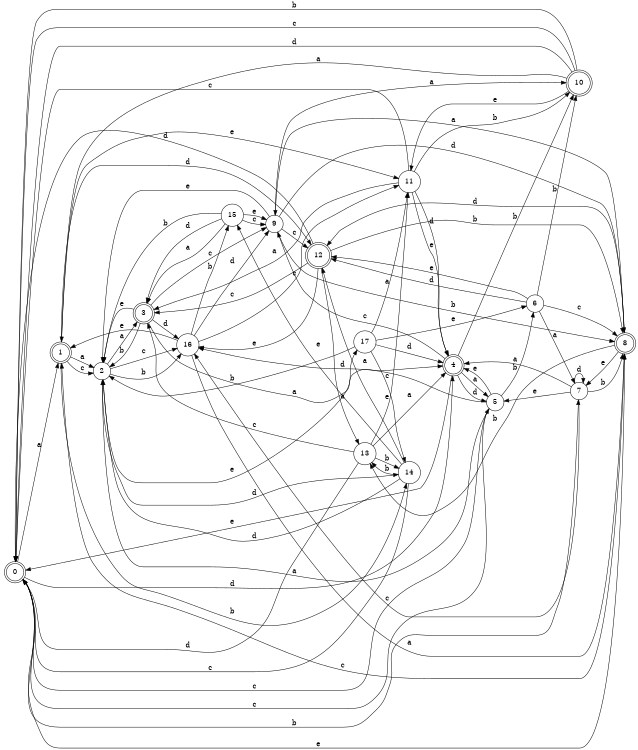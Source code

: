 digraph n15_5 {
__start0 [label="" shape="none"];

rankdir=LR;
size="8,5";

s0 [style="rounded,filled", color="black", fillcolor="white" shape="doublecircle", label="0"];
s1 [style="rounded,filled", color="black", fillcolor="white" shape="doublecircle", label="1"];
s2 [style="filled", color="black", fillcolor="white" shape="circle", label="2"];
s3 [style="rounded,filled", color="black", fillcolor="white" shape="doublecircle", label="3"];
s4 [style="rounded,filled", color="black", fillcolor="white" shape="doublecircle", label="4"];
s5 [style="filled", color="black", fillcolor="white" shape="circle", label="5"];
s6 [style="filled", color="black", fillcolor="white" shape="circle", label="6"];
s7 [style="filled", color="black", fillcolor="white" shape="circle", label="7"];
s8 [style="rounded,filled", color="black", fillcolor="white" shape="doublecircle", label="8"];
s9 [style="filled", color="black", fillcolor="white" shape="circle", label="9"];
s10 [style="rounded,filled", color="black", fillcolor="white" shape="doublecircle", label="10"];
s11 [style="filled", color="black", fillcolor="white" shape="circle", label="11"];
s12 [style="rounded,filled", color="black", fillcolor="white" shape="doublecircle", label="12"];
s13 [style="filled", color="black", fillcolor="white" shape="circle", label="13"];
s14 [style="filled", color="black", fillcolor="white" shape="circle", label="14"];
s15 [style="filled", color="black", fillcolor="white" shape="circle", label="15"];
s16 [style="filled", color="black", fillcolor="white" shape="circle", label="16"];
s17 [style="filled", color="black", fillcolor="white" shape="circle", label="17"];
s0 -> s1 [label="a"];
s0 -> s7 [label="b"];
s0 -> s5 [label="c"];
s0 -> s4 [label="d"];
s0 -> s8 [label="e"];
s1 -> s2 [label="a"];
s1 -> s14 [label="b"];
s1 -> s2 [label="c"];
s1 -> s12 [label="d"];
s1 -> s11 [label="e"];
s2 -> s3 [label="a"];
s2 -> s16 [label="b"];
s2 -> s16 [label="c"];
s2 -> s14 [label="d"];
s2 -> s17 [label="e"];
s3 -> s4 [label="a"];
s3 -> s2 [label="b"];
s3 -> s9 [label="c"];
s3 -> s16 [label="d"];
s3 -> s2 [label="e"];
s4 -> s5 [label="a"];
s4 -> s10 [label="b"];
s4 -> s9 [label="c"];
s4 -> s5 [label="d"];
s4 -> s0 [label="e"];
s5 -> s2 [label="a"];
s5 -> s6 [label="b"];
s5 -> s0 [label="c"];
s5 -> s16 [label="d"];
s5 -> s4 [label="e"];
s6 -> s7 [label="a"];
s6 -> s10 [label="b"];
s6 -> s8 [label="c"];
s6 -> s12 [label="d"];
s6 -> s12 [label="e"];
s7 -> s4 [label="a"];
s7 -> s8 [label="b"];
s7 -> s16 [label="c"];
s7 -> s7 [label="d"];
s7 -> s5 [label="e"];
s8 -> s9 [label="a"];
s8 -> s13 [label="b"];
s8 -> s1 [label="c"];
s8 -> s12 [label="d"];
s8 -> s7 [label="e"];
s9 -> s10 [label="a"];
s9 -> s8 [label="b"];
s9 -> s12 [label="c"];
s9 -> s8 [label="d"];
s9 -> s2 [label="e"];
s10 -> s1 [label="a"];
s10 -> s0 [label="b"];
s10 -> s0 [label="c"];
s10 -> s0 [label="d"];
s10 -> s11 [label="e"];
s11 -> s3 [label="a"];
s11 -> s10 [label="b"];
s11 -> s0 [label="c"];
s11 -> s4 [label="d"];
s11 -> s4 [label="e"];
s12 -> s13 [label="a"];
s12 -> s8 [label="b"];
s12 -> s3 [label="c"];
s12 -> s0 [label="d"];
s12 -> s16 [label="e"];
s13 -> s4 [label="a"];
s13 -> s14 [label="b"];
s13 -> s3 [label="c"];
s13 -> s0 [label="d"];
s13 -> s11 [label="e"];
s14 -> s12 [label="a"];
s14 -> s13 [label="b"];
s14 -> s0 [label="c"];
s14 -> s2 [label="d"];
s14 -> s15 [label="e"];
s15 -> s3 [label="a"];
s15 -> s2 [label="b"];
s15 -> s9 [label="c"];
s15 -> s3 [label="d"];
s15 -> s9 [label="e"];
s16 -> s8 [label="a"];
s16 -> s15 [label="b"];
s16 -> s11 [label="c"];
s16 -> s9 [label="d"];
s16 -> s1 [label="e"];
s17 -> s11 [label="a"];
s17 -> s2 [label="b"];
s17 -> s14 [label="c"];
s17 -> s4 [label="d"];
s17 -> s6 [label="e"];

}